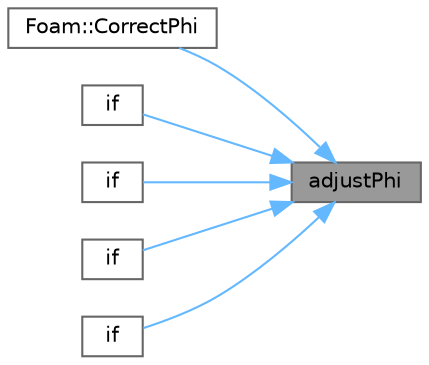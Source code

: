 digraph "adjustPhi"
{
 // LATEX_PDF_SIZE
  bgcolor="transparent";
  edge [fontname=Helvetica,fontsize=10,labelfontname=Helvetica,labelfontsize=10];
  node [fontname=Helvetica,fontsize=10,shape=box,height=0.2,width=0.4];
  rankdir="RL";
  Node1 [id="Node000001",label="adjustPhi",height=0.2,width=0.4,color="gray40", fillcolor="grey60", style="filled", fontcolor="black",tooltip=" "];
  Node1 -> Node2 [id="edge1_Node000001_Node000002",dir="back",color="steelblue1",style="solid",tooltip=" "];
  Node2 [id="Node000002",label="Foam::CorrectPhi",height=0.2,width=0.4,color="grey40", fillcolor="white", style="filled",URL="$namespaceFoam.html#ac25e7d2bbe87588cbf10d96cc1ae09a3",tooltip=" "];
  Node1 -> Node3 [id="edge2_Node000001_Node000003",dir="back",color="steelblue1",style="solid",tooltip=" "];
  Node3 [id="Node000003",label="if",height=0.2,width=0.4,color="grey40", fillcolor="white", style="filled",URL="$incompressible_2pimpleFoam_2pEqn_8H.html#acaeed9c6594c054d066f2410e4ab1d85",tooltip=" "];
  Node1 -> Node4 [id="edge3_Node000001_Node000004",dir="back",color="steelblue1",style="solid",tooltip=" "];
  Node4 [id="Node000004",label="if",height=0.2,width=0.4,color="grey40", fillcolor="white", style="filled",URL="$multiphase_2potentialFreeSurfaceFoam_2potentialFreeSurfaceDyMFoam_2pEqn_8H.html#abee0d47a1e507618a720dd295d3e35ad",tooltip=" "];
  Node1 -> Node5 [id="edge4_Node000001_Node000005",dir="back",color="steelblue1",style="solid",tooltip=" "];
  Node5 [id="Node000005",label="if",height=0.2,width=0.4,color="grey40", fillcolor="white", style="filled",URL="$multiphase_2icoReactingMultiphaseInterFoam_2pEqn_8H.html#ad2c73447184ec55867eae60d4f47bc84",tooltip=" "];
  Node1 -> Node6 [id="edge5_Node000001_Node000006",dir="back",color="steelblue1",style="solid",tooltip=" "];
  Node6 [id="Node000006",label="if",height=0.2,width=0.4,color="grey40", fillcolor="white", style="filled",URL="$multiphase_2interFoam_2overInterDyMFoam_2correctPhi_8H.html#a398a86b30e009c666a255070b6d7daac",tooltip=" "];
}
